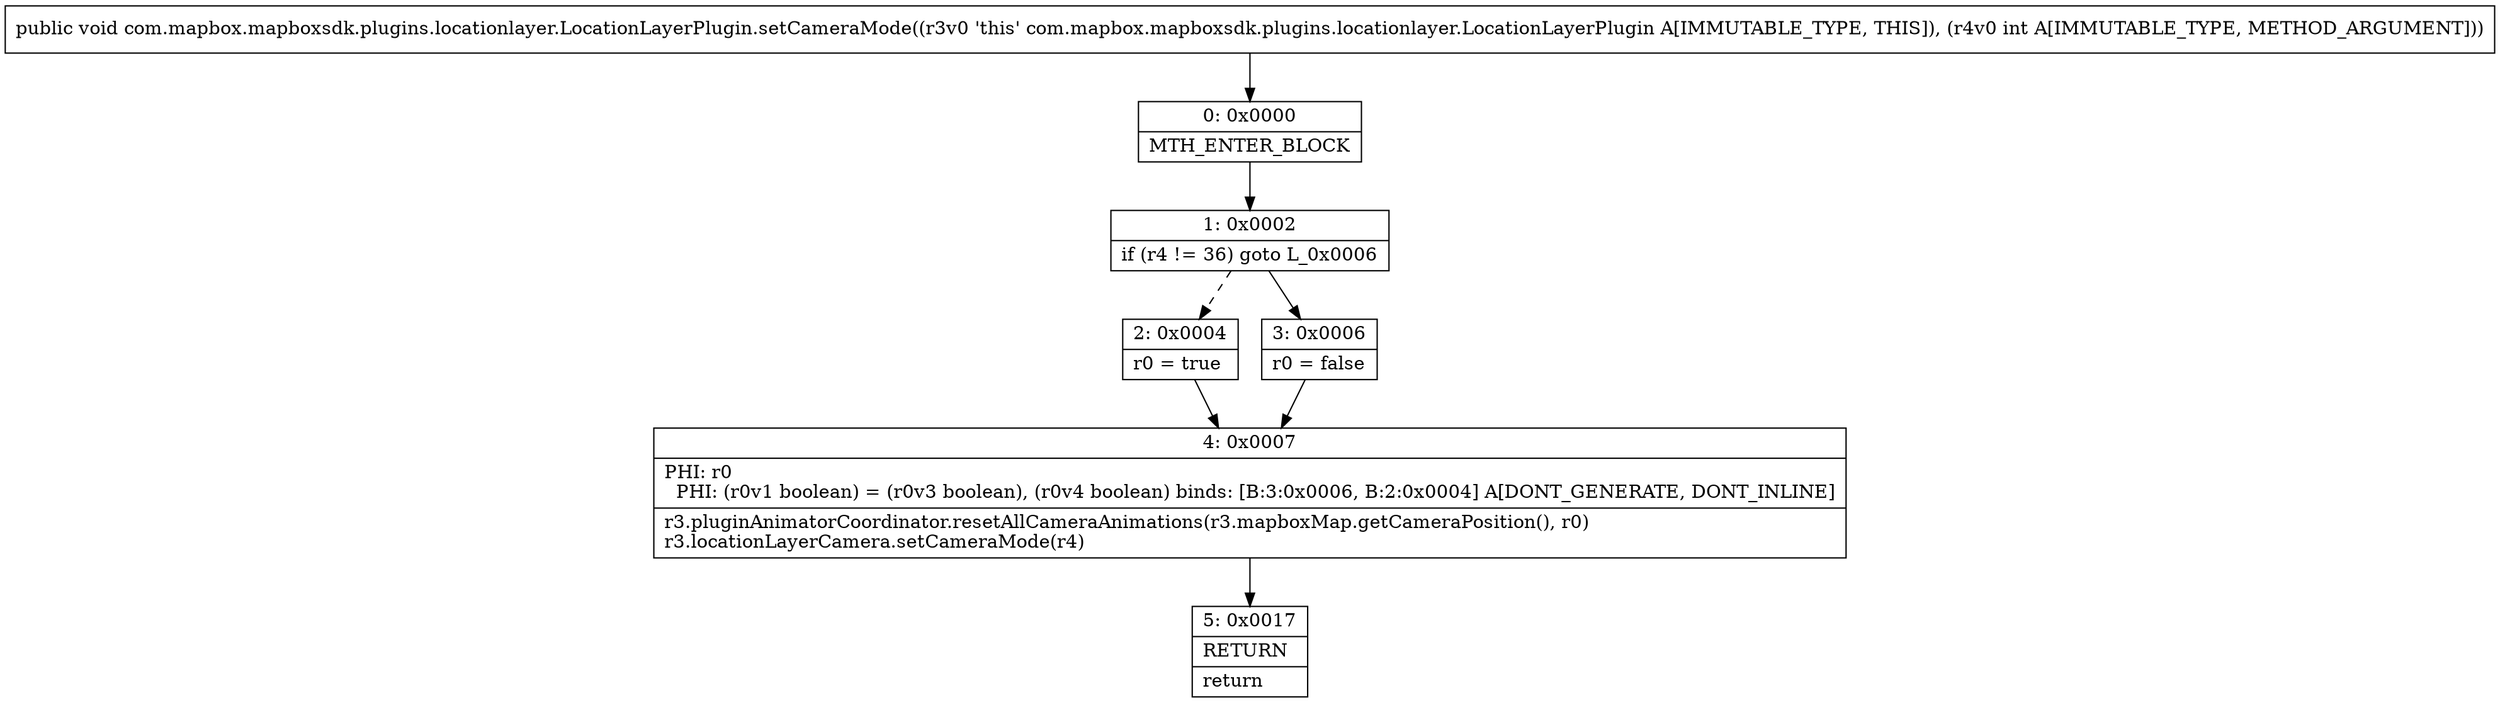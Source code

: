 digraph "CFG forcom.mapbox.mapboxsdk.plugins.locationlayer.LocationLayerPlugin.setCameraMode(I)V" {
Node_0 [shape=record,label="{0\:\ 0x0000|MTH_ENTER_BLOCK\l}"];
Node_1 [shape=record,label="{1\:\ 0x0002|if (r4 != 36) goto L_0x0006\l}"];
Node_2 [shape=record,label="{2\:\ 0x0004|r0 = true\l}"];
Node_3 [shape=record,label="{3\:\ 0x0006|r0 = false\l}"];
Node_4 [shape=record,label="{4\:\ 0x0007|PHI: r0 \l  PHI: (r0v1 boolean) = (r0v3 boolean), (r0v4 boolean) binds: [B:3:0x0006, B:2:0x0004] A[DONT_GENERATE, DONT_INLINE]\l|r3.pluginAnimatorCoordinator.resetAllCameraAnimations(r3.mapboxMap.getCameraPosition(), r0)\lr3.locationLayerCamera.setCameraMode(r4)\l}"];
Node_5 [shape=record,label="{5\:\ 0x0017|RETURN\l|return\l}"];
MethodNode[shape=record,label="{public void com.mapbox.mapboxsdk.plugins.locationlayer.LocationLayerPlugin.setCameraMode((r3v0 'this' com.mapbox.mapboxsdk.plugins.locationlayer.LocationLayerPlugin A[IMMUTABLE_TYPE, THIS]), (r4v0 int A[IMMUTABLE_TYPE, METHOD_ARGUMENT])) }"];
MethodNode -> Node_0;
Node_0 -> Node_1;
Node_1 -> Node_2[style=dashed];
Node_1 -> Node_3;
Node_2 -> Node_4;
Node_3 -> Node_4;
Node_4 -> Node_5;
}

